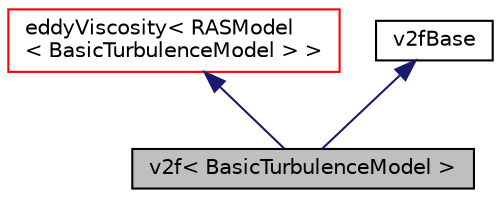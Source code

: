 digraph "v2f&lt; BasicTurbulenceModel &gt;"
{
  bgcolor="transparent";
  edge [fontname="Helvetica",fontsize="10",labelfontname="Helvetica",labelfontsize="10"];
  node [fontname="Helvetica",fontsize="10",shape=record];
  Node1 [label="v2f\< BasicTurbulenceModel \>",height=0.2,width=0.4,color="black", fillcolor="grey75", style="filled", fontcolor="black"];
  Node2 -> Node1 [dir="back",color="midnightblue",fontsize="10",style="solid",fontname="Helvetica"];
  Node2 [label="eddyViscosity\< RASModel\l\< BasicTurbulenceModel \> \>",height=0.2,width=0.4,color="red",URL="$a00611.html"];
  Node3 -> Node1 [dir="back",color="midnightblue",fontsize="10",style="solid",fontname="Helvetica"];
  Node3 [label="v2fBase",height=0.2,width=0.4,color="black",URL="$a02773.html",tooltip="Abstract base-class for v2-f models to provide BCs access to the v2 and f fields. ..."];
}
